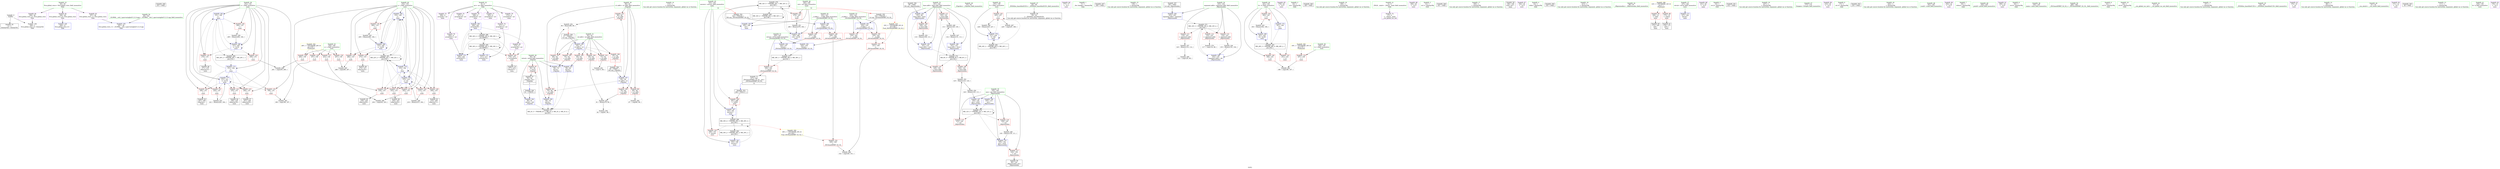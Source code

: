 digraph "SVFG" {
	label="SVFG";

	Node0x55e613c34450 [shape=record,color=grey,label="{NodeID: 0\nNullPtr}"];
	Node0x55e613c34450 -> Node0x55e613c57fe0[style=solid];
	Node0x55e613c34450 -> Node0x55e613c5e340[style=solid];
	Node0x55e613c8a5c0 [shape=record,color=black,label="{NodeID: 346\n253 = PHI()\n}"];
	Node0x55e613c65b20 [shape=record,color=grey,label="{NodeID: 263\n198 = cmp(196, 197, )\n}"];
	Node0x55e613c5f6f0 [shape=record,color=blue,label="{NodeID: 180\n248\<--242\narrayidx25\<--\nmain\n}"];
	Node0x55e613c5f6f0 -> Node0x55e613c5da20[style=dashed];
	Node0x55e613c5f6f0 -> Node0x55e613c5f620[style=dashed];
	Node0x55e613c5f6f0 -> Node0x55e613c74cf0[style=dashed];
	Node0x55e613c57230 [shape=record,color=red,label="{NodeID: 97\n94\<--58\n\<--retval\n_Z3gcdxx\n}"];
	Node0x55e613c57230 -> Node0x55e613c581e0[style=solid];
	Node0x55e613c54c20 [shape=record,color=green,label="{NodeID: 14\n114\<--1\n\<--dummyObj\nCan only get source location for instruction, argument, global var or function.}"];
	Node0x55e613c71bf0 [shape=record,color=black,label="{NodeID: 277\nMR_38V_3 = PHI(MR_38V_4, MR_38V_2, )\npts\{321 \}\n}"];
	Node0x55e613c71bf0 -> Node0x55e613c5dbc0[style=dashed];
	Node0x55e613c56d70 [shape=record,color=red,label="{NodeID: 111\n130\<--101\n\<--base.addr\n_Z6powmodxx\n}"];
	Node0x55e613c56d70 -> Node0x55e613c644a0[style=solid];
	Node0x55e613c55850 [shape=record,color=green,label="{NodeID: 28\n53\<--54\n_Z3gcdxx\<--_Z3gcdxx_field_insensitive\n}"];
	Node0x55e613c5c9e0 [shape=record,color=red,label="{NodeID: 125\n270\<--151\n\<--i\nmain\n}"];
	Node0x55e613c5c9e0 -> Node0x55e613c58ad0[style=solid];
	Node0x55e613c56440 [shape=record,color=green,label="{NodeID: 42\n157\<--158\nf\<--f_field_insensitive\nmain\n}"];
	Node0x55e613c56440 -> Node0x55e613c5d200[style=solid];
	Node0x55e613c56440 -> Node0x55e613c5f550[style=solid];
	Node0x55e613c5d540 [shape=record,color=red,label="{NodeID: 139\n267\<--159\n\<--s\nmain\n}"];
	Node0x55e613c5d540 -> Node0x55e613c5b3f0[style=solid];
	Node0x55e613c580e0 [shape=record,color=black,label="{NodeID: 56\n39\<--40\n\<--_ZNSt8ios_base4InitD1Ev\nCan only get source location for instruction, argument, global var or function.}"];
	Node0x55e613c5e0a0 [shape=record,color=red,label="{NodeID: 153\n331\<--330\n\<--\n_ZSt3maxIiERKT_S2_S2_\n}"];
	Node0x55e613c5e0a0 -> Node0x55e613c5b870[style=solid];
	Node0x55e613c58c70 [shape=record,color=black,label="{NodeID: 70\n277\<--276\ntobool37\<--\nmain\n}"];
	Node0x55e613c647a0 [shape=record,color=grey,label="{NodeID: 250\n126 = Binary(125, 111, )\n}"];
	Node0x55e613c647a0 -> Node0x55e613c5ec60[style=solid];
	Node0x55e613c5ec60 [shape=record,color=blue,label="{NodeID: 167\n105\<--126\nans\<--rem2\n_Z6powmodxx\n}"];
	Node0x55e613c5ec60 -> Node0x55e613c70cf0[style=dashed];
	Node0x55e613c597d0 [shape=record,color=purple,label="{NodeID: 84\n177\<--17\n\<--.str.3\nmain\n}"];
	Node0x55e613c49070 [shape=record,color=green,label="{NodeID: 1\n7\<--1\n__dso_handle\<--dummyObj\nGlob }"];
	Node0x55e613c8a690 [shape=record,color=black,label="{NodeID: 347\n300 = PHI()\n}"];
	Node0x55e613c5b270 [shape=record,color=grey,label="{NodeID: 264\n261 = cmp(259, 260, )\n}"];
	Node0x55e613c5f7c0 [shape=record,color=blue,label="{NodeID: 181\n163\<--168\nanswer\<--\nmain\n}"];
	Node0x55e613c5f7c0 -> Node0x55e613c75bf0[style=dashed];
	Node0x55e613c57300 [shape=record,color=red,label="{NodeID: 98\n66\<--60\n\<--n1.addr\n_Z3gcdxx\n}"];
	Node0x55e613c57300 -> Node0x55e613c656a0[style=solid];
	Node0x55e613c54cb0 [shape=record,color=green,label="{NodeID: 15\n136\<--1\n\<--dummyObj\nCan only get source location for instruction, argument, global var or function.}"];
	Node0x55e613c56e40 [shape=record,color=red,label="{NodeID: 112\n116\<--103\n\<--exponent.addr\n_Z6powmodxx\n}"];
	Node0x55e613c56e40 -> Node0x55e613c5bb70[style=solid];
	Node0x55e613c55950 [shape=record,color=green,label="{NodeID: 29\n58\<--59\nretval\<--retval_field_insensitive\n_Z3gcdxx\n}"];
	Node0x55e613c55950 -> Node0x55e613c57230[style=solid];
	Node0x55e613c55950 -> Node0x55e613c5e5e0[style=solid];
	Node0x55e613c55950 -> Node0x55e613c5e6b0[style=solid];
	Node0x55e613c55950 -> Node0x55e613c5e780[style=solid];
	Node0x55e613c55950 -> Node0x55e613c5e850[style=solid];
	Node0x55e613c5cab0 [shape=record,color=red,label="{NodeID: 126\n294\<--151\n\<--i\nmain\n}"];
	Node0x55e613c5cab0 -> Node0x55e613c653a0[style=solid];
	Node0x55e613c56510 [shape=record,color=green,label="{NodeID: 43\n159\<--160\ns\<--s_field_insensitive\nmain\n}"];
	Node0x55e613c56510 -> Node0x55e613c5d2d0[style=solid];
	Node0x55e613c56510 -> Node0x55e613c5d3a0[style=solid];
	Node0x55e613c56510 -> Node0x55e613c5d470[style=solid];
	Node0x55e613c56510 -> Node0x55e613c5d540[style=solid];
	Node0x55e613c5d610 [shape=record,color=red,label="{NodeID: 140\n186\<--161\n\<--tt\nmain\n}"];
	Node0x55e613c5d610 -> Node0x55e613c659a0[style=solid];
	Node0x55e613c581e0 [shape=record,color=black,label="{NodeID: 57\n55\<--94\n_Z3gcdxx_ret\<--\n_Z3gcdxx\n|{<s0>3}}"];
	Node0x55e613c581e0:s0 -> Node0x55e613975f70[style=solid,color=blue];
	Node0x55e613c5e170 [shape=record,color=blue,label="{NodeID: 154\n346\<--27\nllvm.global_ctors_0\<--\nGlob }"];
	Node0x55e613c58d40 [shape=record,color=black,label="{NodeID: 71\n317\<--340\n_ZSt3maxIiERKT_S2_S2__ret\<--\n_ZSt3maxIiERKT_S2_S2_\n|{<s0>12}}"];
	Node0x55e613c58d40:s0 -> Node0x55e613c8ac00[style=solid,color=blue];
	Node0x55e613c64920 [shape=record,color=grey,label="{NodeID: 251\n280 = Binary(279, 184, )\n}"];
	Node0x55e613c64920 -> Node0x55e613c5fb00[style=solid];
	Node0x55e613c5ed30 [shape=record,color=blue,label="{NodeID: 168\n101\<--132\nbase.addr\<--rem4\n_Z6powmodxx\n}"];
	Node0x55e613c5ed30 -> Node0x55e613c702f0[style=dashed];
	Node0x55e613c598a0 [shape=record,color=purple,label="{NodeID: 85\n179\<--20\n\<--.str.4\nmain\n}"];
	Node0x55e613c4a510 [shape=record,color=green,label="{NodeID: 2\n10\<--1\n.str\<--dummyObj\nGlob }"];
	Node0x55e613c8a760 [shape=record,color=black,label="{NodeID: 348\n180 = PHI()\n}"];
	Node0x55e613c5b3f0 [shape=record,color=grey,label="{NodeID: 265\n268 = cmp(266, 267, )\n}"];
	Node0x55e613c5f890 [shape=record,color=blue,label="{NodeID: 182\n151\<--184\ni\<--\nmain\n}"];
	Node0x55e613c5f890 -> Node0x55e613c5c910[style=dashed];
	Node0x55e613c5f890 -> Node0x55e613c5c9e0[style=dashed];
	Node0x55e613c5f890 -> Node0x55e613c5cab0[style=dashed];
	Node0x55e613c5f890 -> Node0x55e613c5fd70[style=dashed];
	Node0x55e613c5f890 -> Node0x55e613c72af0[style=dashed];
	Node0x55e613c573d0 [shape=record,color=red,label="{NodeID: 99\n76\<--60\n\<--n1.addr\n_Z3gcdxx\n}"];
	Node0x55e613c573d0 -> Node0x55e613c5e6b0[style=solid];
	Node0x55e613c54d40 [shape=record,color=green,label="{NodeID: 16\n168\<--1\n\<--dummyObj\nCan only get source location for instruction, argument, global var or function.}"];
	Node0x55e613c725f0 [shape=record,color=black,label="{NodeID: 279\nMR_32V_5 = PHI(MR_32V_7, MR_32V_4, )\npts\{166 \}\n|{|<s6>12}}"];
	Node0x55e613c725f0 -> Node0x55e613c5d950[style=dashed];
	Node0x55e613c725f0 -> Node0x55e613c5daf0[style=dashed];
	Node0x55e613c725f0 -> Node0x55e613c5f960[style=dashed];
	Node0x55e613c725f0 -> Node0x55e613c5fb00[style=dashed];
	Node0x55e613c725f0 -> Node0x55e613c725f0[style=dashed];
	Node0x55e613c725f0 -> Node0x55e613c747f0[style=dashed];
	Node0x55e613c725f0:s6 -> Node0x55e613c79de0[style=dashed,color=red];
	Node0x55e613c56f10 [shape=record,color=red,label="{NodeID: 113\n119\<--103\n\<--exponent.addr\n_Z6powmodxx\n}"];
	Node0x55e613c56f10 -> Node0x55e613c65220[style=solid];
	Node0x55e613c55a20 [shape=record,color=green,label="{NodeID: 30\n60\<--61\nn1.addr\<--n1.addr_field_insensitive\n_Z3gcdxx\n}"];
	Node0x55e613c55a20 -> Node0x55e613c57300[style=solid];
	Node0x55e613c55a20 -> Node0x55e613c573d0[style=solid];
	Node0x55e613c55a20 -> Node0x55e613c574a0[style=solid];
	Node0x55e613c55a20 -> Node0x55e613c57570[style=solid];
	Node0x55e613c55a20 -> Node0x55e613c5e440[style=solid];
	Node0x55e613c5cb80 [shape=record,color=red,label="{NodeID: 127\n202\<--153\n\<--j\nmain\n}"];
	Node0x55e613c5cb80 -> Node0x55e613c5b570[style=solid];
	Node0x55e613c565e0 [shape=record,color=green,label="{NodeID: 44\n161\<--162\ntt\<--tt_field_insensitive\nmain\n}"];
	Node0x55e613c565e0 -> Node0x55e613c5d610[style=solid];
	Node0x55e613c565e0 -> Node0x55e613c5d6e0[style=solid];
	Node0x55e613c565e0 -> Node0x55e613c5d7b0[style=solid];
	Node0x55e613c565e0 -> Node0x55e613c5f070[style=solid];
	Node0x55e613c565e0 -> Node0x55e613c5fe40[style=solid];
	Node0x55e613c5d6e0 [shape=record,color=red,label="{NodeID: 141\n251\<--161\n\<--tt\nmain\n}"];
	Node0x55e613c582b0 [shape=record,color=black,label="{NodeID: 58\n98\<--142\n_Z6powmodxx_ret\<--\n_Z6powmodxx\n}"];
	Node0x55e613c5e240 [shape=record,color=blue,label="{NodeID: 155\n347\<--28\nllvm.global_ctors_1\<--_GLOBAL__sub_I_apurvasinghal13_0_0.cpp\nGlob }"];
	Node0x55e613c58e10 [shape=record,color=purple,label="{NodeID: 72\n37\<--4\n\<--_ZStL8__ioinit\n__cxx_global_var_init\n}"];
	Node0x55e613c64aa0 [shape=record,color=grey,label="{NodeID: 252\n125 = Binary(123, 124, )\n}"];
	Node0x55e613c64aa0 -> Node0x55e613c647a0[style=solid];
	Node0x55e613c5ee00 [shape=record,color=blue,label="{NodeID: 169\n103\<--135\nexponent.addr\<--div\n_Z6powmodxx\n}"];
	Node0x55e613c5ee00 -> Node0x55e613c707f0[style=dashed];
	Node0x55e613c59970 [shape=record,color=purple,label="{NodeID: 86\n190\<--20\n\<--.str.4\nmain\n}"];
	Node0x55e613c4a5a0 [shape=record,color=green,label="{NodeID: 3\n12\<--1\n.str.1\<--dummyObj\nGlob }"];
	Node0x55e613c8a830 [shape=record,color=black,label="{NodeID: 349\n191 = PHI()\n}"];
	Node0x55e613c5b570 [shape=record,color=grey,label="{NodeID: 266\n204 = cmp(202, 203, )\n}"];
	Node0x55e613c5f960 [shape=record,color=blue,label="{NodeID: 183\n165\<--168\ncnt\<--\nmain\n}"];
	Node0x55e613c5f960 -> Node0x55e613c725f0[style=dashed];
	Node0x55e613c574a0 [shape=record,color=red,label="{NodeID: 100\n79\<--60\n\<--n1.addr\n_Z3gcdxx\n}"];
	Node0x55e613c574a0 -> Node0x55e613c63ba0[style=solid];
	Node0x55e613c54e10 [shape=record,color=green,label="{NodeID: 17\n184\<--1\n\<--dummyObj\nCan only get source location for instruction, argument, global var or function.}"];
	Node0x55e613c72af0 [shape=record,color=black,label="{NodeID: 280\nMR_20V_2 = PHI(MR_20V_7, MR_20V_1, )\npts\{152 \}\n}"];
	Node0x55e613c72af0 -> Node0x55e613c5f140[style=dashed];
	Node0x55e613c56fe0 [shape=record,color=red,label="{NodeID: 114\n134\<--103\n\<--exponent.addr\n_Z6powmodxx\n}"];
	Node0x55e613c56fe0 -> Node0x55e613c63ea0[style=solid];
	Node0x55e613c55af0 [shape=record,color=green,label="{NodeID: 31\n62\<--63\nn2.addr\<--n2.addr_field_insensitive\n_Z3gcdxx\n}"];
	Node0x55e613c55af0 -> Node0x55e613c57640[style=solid];
	Node0x55e613c55af0 -> Node0x55e613c57710[style=solid];
	Node0x55e613c55af0 -> Node0x55e613c577e0[style=solid];
	Node0x55e613c55af0 -> Node0x55e613c578b0[style=solid];
	Node0x55e613c55af0 -> Node0x55e613c56960[style=solid];
	Node0x55e613c55af0 -> Node0x55e613c56a30[style=solid];
	Node0x55e613c55af0 -> Node0x55e613c5e510[style=solid];
	Node0x55e613c5cc50 [shape=record,color=red,label="{NodeID: 128\n209\<--153\n\<--j\nmain\n}"];
	Node0x55e613c5cc50 -> Node0x55e613c586c0[style=solid];
	Node0x55e613c566b0 [shape=record,color=green,label="{NodeID: 45\n163\<--164\nanswer\<--answer_field_insensitive\nmain\n|{|<s3>12}}"];
	Node0x55e613c566b0 -> Node0x55e613c5d880[style=solid];
	Node0x55e613c566b0 -> Node0x55e613c5f7c0[style=solid];
	Node0x55e613c566b0 -> Node0x55e613c5fca0[style=solid];
	Node0x55e613c566b0:s3 -> Node0x55e613c8adf0[style=solid,color=red];
	Node0x55e613c5d7b0 [shape=record,color=red,label="{NodeID: 142\n302\<--161\n\<--tt\nmain\n}"];
	Node0x55e613c5d7b0 -> Node0x55e613c63d20[style=solid];
	Node0x55e613c58380 [shape=record,color=black,label="{NodeID: 59\n146\<--168\nmain_ret\<--\nmain\n}"];
	Node0x55e613c5e340 [shape=record,color=blue, style = dotted,label="{NodeID: 156\n348\<--3\nllvm.global_ctors_2\<--dummyVal\nGlob }"];
	Node0x55e613c58ee0 [shape=record,color=purple,label="{NodeID: 73\n208\<--8\narrayidx\<--arr\nmain\n}"];
	Node0x55e613c64c20 [shape=record,color=grey,label="{NodeID: 253\n221 = Binary(220, 184, )\n}"];
	Node0x55e613c64c20 -> Node0x55e613c5f480[style=solid];
	Node0x55e613c5eed0 [shape=record,color=blue,label="{NodeID: 170\n105\<--140\nans\<--rem5\n_Z6powmodxx\n}"];
	Node0x55e613c5eed0 -> Node0x55e613c5c360[style=dashed];
	Node0x55e613c59a40 [shape=record,color=purple,label="{NodeID: 87\n192\<--20\n\<--.str.4\nmain\n}"];
	Node0x55e613c49460 [shape=record,color=green,label="{NodeID: 4\n14\<--1\nstdin\<--dummyObj\nGlob }"];
	Node0x55e613c8a900 [shape=record,color=black,label="{NodeID: 350\n193 = PHI()\n}"];
	Node0x55e613c5b6f0 [shape=record,color=grey,label="{NodeID: 267\n229 = cmp(225, 168, )\n}"];
	Node0x55e613c5fa30 [shape=record,color=blue,label="{NodeID: 184\n153\<--184\nj\<--\nmain\n}"];
	Node0x55e613c5fa30 -> Node0x55e613c5cf90[style=dashed];
	Node0x55e613c5fa30 -> Node0x55e613c5d060[style=dashed];
	Node0x55e613c5fa30 -> Node0x55e613c5d130[style=dashed];
	Node0x55e613c5fa30 -> Node0x55e613c5fa30[style=dashed];
	Node0x55e613c5fa30 -> Node0x55e613c5fbd0[style=dashed];
	Node0x55e613c5fa30 -> Node0x55e613c72ff0[style=dashed];
	Node0x55e613c57570 [shape=record,color=red,label="{NodeID: 101\n88\<--60\n\<--n1.addr\n_Z3gcdxx\n}"];
	Node0x55e613c57570 -> Node0x55e613c64da0[style=solid];
	Node0x55e613c54ee0 [shape=record,color=green,label="{NodeID: 18\n213\<--1\n\<--dummyObj\nCan only get source location for instruction, argument, global var or function.}"];
	Node0x55e613c72ff0 [shape=record,color=black,label="{NodeID: 281\nMR_22V_2 = PHI(MR_22V_7, MR_22V_1, )\npts\{154 \}\n}"];
	Node0x55e613c72ff0 -> Node0x55e613c5cdf0[style=dashed];
	Node0x55e613c72ff0 -> Node0x55e613c5cec0[style=dashed];
	Node0x55e613c72ff0 -> Node0x55e613c5f210[style=dashed];
	Node0x55e613c72ff0 -> Node0x55e613c5fa30[style=dashed];
	Node0x55e613c72ff0 -> Node0x55e613c72ff0[style=dashed];
	Node0x55e613c5c240 [shape=record,color=red,label="{NodeID: 115\n123\<--105\n\<--ans\n_Z6powmodxx\n}"];
	Node0x55e613c5c240 -> Node0x55e613c64aa0[style=solid];
	Node0x55e613c55bc0 [shape=record,color=green,label="{NodeID: 32\n96\<--97\n_Z6powmodxx\<--_Z6powmodxx_field_insensitive\n}"];
	Node0x55e613c779f0 [shape=record,color=black,label="{NodeID: 295\nMR_34V_4 = PHI(MR_34V_5, MR_34V_3, )\npts\{90000 \}\n}"];
	Node0x55e613c779f0 -> Node0x55e613c5da20[style=dashed];
	Node0x55e613c779f0 -> Node0x55e613c5f2e0[style=dashed];
	Node0x55e613c779f0 -> Node0x55e613c5f620[style=dashed];
	Node0x55e613c779f0 -> Node0x55e613c74cf0[style=dashed];
	Node0x55e613c779f0 -> Node0x55e613c779f0[style=dashed];
	Node0x55e613c5cd20 [shape=record,color=red,label="{NodeID: 129\n215\<--153\n\<--j\nmain\n}"];
	Node0x55e613c5cd20 -> Node0x55e613c64620[style=solid];
	Node0x55e613c56780 [shape=record,color=green,label="{NodeID: 46\n165\<--166\ncnt\<--cnt_field_insensitive\nmain\n|{|<s3>12}}"];
	Node0x55e613c56780 -> Node0x55e613c5d950[style=solid];
	Node0x55e613c56780 -> Node0x55e613c5f960[style=solid];
	Node0x55e613c56780 -> Node0x55e613c5fb00[style=solid];
	Node0x55e613c56780:s3 -> Node0x55e613c8af30[style=solid,color=red];
	Node0x55e613c79cd0 [shape=record,color=yellow,style=double,label="{NodeID: 309\n30V_1 = ENCHI(MR_30V_0)\npts\{164 \}\nFun[_ZSt3maxIiERKT_S2_S2_]}"];
	Node0x55e613c79cd0 -> Node0x55e613c5dfd0[style=dashed];
	Node0x55e613c5d880 [shape=record,color=red,label="{NodeID: 143\n298\<--163\n\<--answer\nmain\n}"];
	Node0x55e613c58450 [shape=record,color=black,label="{NodeID: 60\n172\<--169\ncall\<--\nmain\n}"];
	Node0x55e613c5e440 [shape=record,color=blue,label="{NodeID: 157\n60\<--56\nn1.addr\<--n1\n_Z3gcdxx\n}"];
	Node0x55e613c5e440 -> Node0x55e613c57300[style=dashed];
	Node0x55e613c5e440 -> Node0x55e613c573d0[style=dashed];
	Node0x55e613c5e440 -> Node0x55e613c574a0[style=dashed];
	Node0x55e613c5e440 -> Node0x55e613c57570[style=dashed];
	Node0x55e613c58fb0 [shape=record,color=purple,label="{NodeID: 74\n211\<--8\narrayidx12\<--arr\nmain\n}"];
	Node0x55e613c58fb0 -> Node0x55e613c5f2e0[style=solid];
	Node0x55e613c64da0 [shape=record,color=grey,label="{NodeID: 254\n90 = Binary(88, 89, )\n|{<s0>3}}"];
	Node0x55e613c64da0:s0 -> Node0x55e613c8b3b0[style=solid,color=red];
	Node0x55e613c5efa0 [shape=record,color=blue,label="{NodeID: 171\n147\<--168\nretval\<--\nmain\n}"];
	Node0x55e613c59b10 [shape=record,color=purple,label="{NodeID: 88\n231\<--20\n\<--.str.4\nmain\n}"];
	Node0x55e613c494f0 [shape=record,color=green,label="{NodeID: 5\n15\<--1\n.str.2\<--dummyObj\nGlob }"];
	Node0x55e613c8aa00 [shape=record,color=black,label="{NodeID: 351\n232 = PHI()\n}"];
	Node0x55e613c5b870 [shape=record,color=grey,label="{NodeID: 268\n332 = cmp(329, 331, )\n}"];
	Node0x55e613c5fb00 [shape=record,color=blue,label="{NodeID: 185\n165\<--280\ncnt\<--inc38\nmain\n}"];
	Node0x55e613c5fb00 -> Node0x55e613c725f0[style=dashed];
	Node0x55e613c57640 [shape=record,color=red,label="{NodeID: 102\n70\<--62\n\<--n2.addr\n_Z3gcdxx\n}"];
	Node0x55e613c57640 -> Node0x55e613c5e5e0[style=solid];
	Node0x55e613c54fb0 [shape=record,color=green,label="{NodeID: 19\n227\<--1\n\<--dummyObj\nCan only get source location for instruction, argument, global var or function.}"];
	Node0x55e613c73d00 [shape=record,color=black,label="{NodeID: 282\nMR_24V_2 = PHI(MR_24V_4, MR_24V_1, )\npts\{158 \}\n}"];
	Node0x55e613c73d00 -> Node0x55e613c5d200[style=dashed];
	Node0x55e613c73d00 -> Node0x55e613c5f550[style=dashed];
	Node0x55e613c5c2d0 [shape=record,color=red,label="{NodeID: 116\n139\<--105\n\<--ans\n_Z6powmodxx\n}"];
	Node0x55e613c5c2d0 -> Node0x55e613c641a0[style=solid];
	Node0x55e613c55cc0 [shape=record,color=green,label="{NodeID: 33\n101\<--102\nbase.addr\<--base.addr_field_insensitive\n_Z6powmodxx\n}"];
	Node0x55e613c55cc0 -> Node0x55e613c56b00[style=solid];
	Node0x55e613c55cc0 -> Node0x55e613c56bd0[style=solid];
	Node0x55e613c55cc0 -> Node0x55e613c56ca0[style=solid];
	Node0x55e613c55cc0 -> Node0x55e613c56d70[style=solid];
	Node0x55e613c55cc0 -> Node0x55e613c5e920[style=solid];
	Node0x55e613c55cc0 -> Node0x55e613c5eac0[style=solid];
	Node0x55e613c55cc0 -> Node0x55e613c5ed30[style=solid];
	Node0x55e613c5cdf0 [shape=record,color=red,label="{NodeID: 130\n238\<--153\n\<--j\nmain\n}"];
	Node0x55e613c5cdf0 -> Node0x55e613c58860[style=solid];
	Node0x55e613c56850 [shape=record,color=green,label="{NodeID: 47\n173\<--174\nfreopen\<--freopen_field_insensitive\n}"];
	Node0x55e613c79de0 [shape=record,color=yellow,style=double,label="{NodeID: 310\n32V_1 = ENCHI(MR_32V_0)\npts\{166 \}\nFun[_ZSt3maxIiERKT_S2_S2_]}"];
	Node0x55e613c79de0 -> Node0x55e613c5e0a0[style=dashed];
	Node0x55e613c5d950 [shape=record,color=red,label="{NodeID: 144\n279\<--165\n\<--cnt\nmain\n}"];
	Node0x55e613c5d950 -> Node0x55e613c64920[style=solid];
	Node0x55e613c58520 [shape=record,color=black,label="{NodeID: 61\n178\<--175\ncall1\<--\nmain\n}"];
	Node0x55e613c5e510 [shape=record,color=blue,label="{NodeID: 158\n62\<--57\nn2.addr\<--n2\n_Z3gcdxx\n}"];
	Node0x55e613c5e510 -> Node0x55e613c57640[style=dashed];
	Node0x55e613c5e510 -> Node0x55e613c57710[style=dashed];
	Node0x55e613c5e510 -> Node0x55e613c577e0[style=dashed];
	Node0x55e613c5e510 -> Node0x55e613c578b0[style=dashed];
	Node0x55e613c5e510 -> Node0x55e613c56960[style=dashed];
	Node0x55e613c5e510 -> Node0x55e613c56a30[style=dashed];
	Node0x55e613c59080 [shape=record,color=purple,label="{NodeID: 75\n237\<--8\narrayidx19\<--arr\nmain\n}"];
	Node0x55e613c64f20 [shape=record,color=grey,label="{NodeID: 255\n110 = Binary(109, 111, )\n}"];
	Node0x55e613c64f20 -> Node0x55e613c5eac0[style=solid];
	Node0x55e613c5f070 [shape=record,color=blue,label="{NodeID: 172\n161\<--184\ntt\<--\nmain\n}"];
	Node0x55e613c5f070 -> Node0x55e613c73df0[style=dashed];
	Node0x55e613c59be0 [shape=record,color=purple,label="{NodeID: 89\n233\<--20\n\<--.str.4\nmain\n}"];
	Node0x55e613c34670 [shape=record,color=green,label="{NodeID: 6\n17\<--1\n.str.3\<--dummyObj\nGlob }"];
	Node0x55e613c8ab00 [shape=record,color=black,label="{NodeID: 352\n234 = PHI()\n}"];
	Node0x55e613c5b9f0 [shape=record,color=grey,label="{NodeID: 269\n121 = cmp(120, 68, )\n}"];
	Node0x55e613c5fbd0 [shape=record,color=blue,label="{NodeID: 186\n153\<--285\nj\<--inc40\nmain\n}"];
	Node0x55e613c5fbd0 -> Node0x55e613c5cf90[style=dashed];
	Node0x55e613c5fbd0 -> Node0x55e613c5d060[style=dashed];
	Node0x55e613c5fbd0 -> Node0x55e613c5d130[style=dashed];
	Node0x55e613c5fbd0 -> Node0x55e613c5fa30[style=dashed];
	Node0x55e613c5fbd0 -> Node0x55e613c5fbd0[style=dashed];
	Node0x55e613c5fbd0 -> Node0x55e613c72ff0[style=dashed];
	Node0x55e613c57710 [shape=record,color=red,label="{NodeID: 103\n73\<--62\n\<--n2.addr\n_Z3gcdxx\n}"];
	Node0x55e613c57710 -> Node0x55e613c65820[style=solid];
	Node0x55e613c55080 [shape=record,color=green,label="{NodeID: 20\n242\<--1\n\<--dummyObj\nCan only get source location for instruction, argument, global var or function.}"];
	Node0x55e613c73df0 [shape=record,color=black,label="{NodeID: 283\nMR_28V_3 = PHI(MR_28V_4, MR_28V_2, )\npts\{162 \}\n}"];
	Node0x55e613c73df0 -> Node0x55e613c5d610[style=dashed];
	Node0x55e613c73df0 -> Node0x55e613c5d6e0[style=dashed];
	Node0x55e613c73df0 -> Node0x55e613c5d7b0[style=dashed];
	Node0x55e613c73df0 -> Node0x55e613c5fe40[style=dashed];
	Node0x55e613c5c360 [shape=record,color=red,label="{NodeID: 117\n142\<--105\n\<--ans\n_Z6powmodxx\n}"];
	Node0x55e613c5c360 -> Node0x55e613c582b0[style=solid];
	Node0x55e613c55d90 [shape=record,color=green,label="{NodeID: 34\n103\<--104\nexponent.addr\<--exponent.addr_field_insensitive\n_Z6powmodxx\n}"];
	Node0x55e613c55d90 -> Node0x55e613c56e40[style=solid];
	Node0x55e613c55d90 -> Node0x55e613c56f10[style=solid];
	Node0x55e613c55d90 -> Node0x55e613c56fe0[style=solid];
	Node0x55e613c55d90 -> Node0x55e613c5e9f0[style=solid];
	Node0x55e613c55d90 -> Node0x55e613c5ee00[style=solid];
	Node0x55e613c5cec0 [shape=record,color=red,label="{NodeID: 131\n243\<--153\n\<--j\nmain\n}"];
	Node0x55e613c5cec0 -> Node0x55e613c58930[style=solid];
	Node0x55e613c57970 [shape=record,color=green,label="{NodeID: 48\n181\<--182\nscanf\<--scanf_field_insensitive\n}"];
	Node0x55e613c5da20 [shape=record,color=red,label="{NodeID: 145\n276\<--275\n\<--arrayidx36\nmain\n}"];
	Node0x55e613c5da20 -> Node0x55e613c58c70[style=solid];
	Node0x55e613c585f0 [shape=record,color=black,label="{NodeID: 62\n207\<--206\nidxprom\<--\nmain\n}"];
	Node0x55e613c63ba0 [shape=record,color=grey,label="{NodeID: 242\n81 = Binary(79, 80, )\n}"];
	Node0x55e613c63ba0 -> Node0x55e613c65520[style=solid];
	Node0x55e613c5e5e0 [shape=record,color=blue,label="{NodeID: 159\n58\<--70\nretval\<--\n_Z3gcdxx\n}"];
	Node0x55e613c5e5e0 -> Node0x55e613c6fdf0[style=dashed];
	Node0x55e613c59150 [shape=record,color=purple,label="{NodeID: 76\n240\<--8\narrayidx21\<--arr\nmain\n}"];
	Node0x55e613c59150 -> Node0x55e613c5f620[style=solid];
	Node0x55e613c650a0 [shape=record,color=grey,label="{NodeID: 256\n226 = Binary(225, 227, )\n}"];
	Node0x55e613c650a0 -> Node0x55e613c5f550[style=solid];
	Node0x55e613c5f140 [shape=record,color=blue,label="{NodeID: 173\n151\<--184\ni\<--\nmain\n}"];
	Node0x55e613c5f140 -> Node0x55e613c5c500[style=dashed];
	Node0x55e613c5f140 -> Node0x55e613c5c5d0[style=dashed];
	Node0x55e613c5f140 -> Node0x55e613c5c6a0[style=dashed];
	Node0x55e613c5f140 -> Node0x55e613c5c770[style=dashed];
	Node0x55e613c5f140 -> Node0x55e613c5c840[style=dashed];
	Node0x55e613c5f140 -> Node0x55e613c5f480[style=dashed];
	Node0x55e613c5f140 -> Node0x55e613c5f890[style=dashed];
	Node0x55e613c59cb0 [shape=record,color=purple,label="{NodeID: 90\n252\<--22\n\<--.str.5\nmain\n}"];
	Node0x55e613c34700 [shape=record,color=green,label="{NodeID: 7\n19\<--1\nstdout\<--dummyObj\nGlob }"];
	Node0x55e613c8ac00 [shape=record,color=black,label="{NodeID: 353\n288 = PHI(317, )\n}"];
	Node0x55e613c8ac00 -> Node0x55e613c5daf0[style=solid];
	Node0x55e613c5bb70 [shape=record,color=grey,label="{NodeID: 270\n117 = cmp(116, 68, )\n}"];
	Node0x55e613c5fca0 [shape=record,color=blue,label="{NodeID: 187\n163\<--291\nanswer\<--\nmain\n}"];
	Node0x55e613c5fca0 -> Node0x55e613c75bf0[style=dashed];
	Node0x55e613c577e0 [shape=record,color=red,label="{NodeID: 104\n80\<--62\n\<--n2.addr\n_Z3gcdxx\n}"];
	Node0x55e613c577e0 -> Node0x55e613c63ba0[style=solid];
	Node0x55e613c55150 [shape=record,color=green,label="{NodeID: 21\n4\<--6\n_ZStL8__ioinit\<--_ZStL8__ioinit_field_insensitive\nGlob }"];
	Node0x55e613c55150 -> Node0x55e613c58e10[style=solid];
	Node0x55e613c742f0 [shape=record,color=black,label="{NodeID: 284\nMR_30V_2 = PHI(MR_30V_4, MR_30V_1, )\npts\{164 \}\n}"];
	Node0x55e613c742f0 -> Node0x55e613c5f7c0[style=dashed];
	Node0x55e613c5c430 [shape=record,color=red,label="{NodeID: 118\n187\<--149\n\<--t\nmain\n}"];
	Node0x55e613c5c430 -> Node0x55e613c659a0[style=solid];
	Node0x55e613c55e60 [shape=record,color=green,label="{NodeID: 35\n105\<--106\nans\<--ans_field_insensitive\n_Z6powmodxx\n}"];
	Node0x55e613c55e60 -> Node0x55e613c5c240[style=solid];
	Node0x55e613c55e60 -> Node0x55e613c5c2d0[style=solid];
	Node0x55e613c55e60 -> Node0x55e613c5c360[style=solid];
	Node0x55e613c55e60 -> Node0x55e613c5eb90[style=solid];
	Node0x55e613c55e60 -> Node0x55e613c5ec60[style=solid];
	Node0x55e613c55e60 -> Node0x55e613c5eed0[style=solid];
	Node0x55e613c788f0 [shape=record,color=yellow,style=double,label="{NodeID: 298\n14V_1 = ENCHI(MR_14V_0)\npts\{1 \}\nFun[main]}"];
	Node0x55e613c788f0 -> Node0x55e613c5a150[style=dashed];
	Node0x55e613c788f0 -> Node0x55e613c57160[style=dashed];
	Node0x55e613c5cf90 [shape=record,color=red,label="{NodeID: 132\n266\<--153\n\<--j\nmain\n}"];
	Node0x55e613c5cf90 -> Node0x55e613c5b3f0[style=solid];
	Node0x55e613c57a70 [shape=record,color=green,label="{NodeID: 49\n254\<--255\nprintf\<--printf_field_insensitive\n}"];
	Node0x55e613c5daf0 [shape=record,color=red,label="{NodeID: 146\n291\<--288\n\<--call42\nmain\n}"];
	Node0x55e613c5daf0 -> Node0x55e613c5fca0[style=solid];
	Node0x55e613c586c0 [shape=record,color=black,label="{NodeID: 63\n210\<--209\nidxprom11\<--\nmain\n}"];
	Node0x55e613c63d20 [shape=record,color=grey,label="{NodeID: 243\n303 = Binary(302, 184, )\n}"];
	Node0x55e613c63d20 -> Node0x55e613c5fe40[style=solid];
	Node0x55e613c5e6b0 [shape=record,color=blue,label="{NodeID: 160\n58\<--76\nretval\<--\n_Z3gcdxx\n}"];
	Node0x55e613c5e6b0 -> Node0x55e613c6fdf0[style=dashed];
	Node0x55e613c59220 [shape=record,color=purple,label="{NodeID: 77\n245\<--8\narrayidx23\<--arr\nmain\n}"];
	Node0x55e613c65220 [shape=record,color=grey,label="{NodeID: 257\n120 = Binary(119, 114, )\n}"];
	Node0x55e613c65220 -> Node0x55e613c5b9f0[style=solid];
	Node0x55e613c5f210 [shape=record,color=blue,label="{NodeID: 174\n153\<--184\nj\<--\nmain\n}"];
	Node0x55e613c5f210 -> Node0x55e613c5cb80[style=dashed];
	Node0x55e613c5f210 -> Node0x55e613c5cc50[style=dashed];
	Node0x55e613c5f210 -> Node0x55e613c5cd20[style=dashed];
	Node0x55e613c5f210 -> Node0x55e613c5cdf0[style=dashed];
	Node0x55e613c5f210 -> Node0x55e613c5cec0[style=dashed];
	Node0x55e613c5f210 -> Node0x55e613c5f210[style=dashed];
	Node0x55e613c5f210 -> Node0x55e613c5f3b0[style=dashed];
	Node0x55e613c5f210 -> Node0x55e613c5fa30[style=dashed];
	Node0x55e613c5f210 -> Node0x55e613c72ff0[style=dashed];
	Node0x55e613c59d80 [shape=record,color=purple,label="{NodeID: 91\n299\<--24\n\<--.str.6\nmain\n}"];
	Node0x55e613c34790 [shape=record,color=green,label="{NodeID: 8\n20\<--1\n.str.4\<--dummyObj\nGlob }"];
	Node0x55e613c8adf0 [shape=record,color=black,label="{NodeID: 354\n318 = PHI(163, )\n0th arg _ZSt3maxIiERKT_S2_S2_ }"];
	Node0x55e613c8adf0 -> Node0x55e613c5ff10[style=solid];
	Node0x55e613c6fdf0 [shape=record,color=black,label="{NodeID: 271\nMR_2V_5 = PHI(MR_2V_3, MR_2V_4, MR_2V_2, MR_2V_6, )\npts\{59 \}\n}"];
	Node0x55e613c6fdf0 -> Node0x55e613c57230[style=dashed];
	Node0x55e613c5fd70 [shape=record,color=blue,label="{NodeID: 188\n151\<--295\ni\<--inc44\nmain\n}"];
	Node0x55e613c5fd70 -> Node0x55e613c5c910[style=dashed];
	Node0x55e613c5fd70 -> Node0x55e613c5c9e0[style=dashed];
	Node0x55e613c5fd70 -> Node0x55e613c5cab0[style=dashed];
	Node0x55e613c5fd70 -> Node0x55e613c5fd70[style=dashed];
	Node0x55e613c5fd70 -> Node0x55e613c72af0[style=dashed];
	Node0x55e613c578b0 [shape=record,color=red,label="{NodeID: 105\n84\<--62\n\<--n2.addr\n_Z3gcdxx\n}"];
	Node0x55e613c578b0 -> Node0x55e613c5e780[style=solid];
	Node0x55e613c55250 [shape=record,color=green,label="{NodeID: 22\n8\<--9\narr\<--arr_field_insensitive\nGlob }"];
	Node0x55e613c55250 -> Node0x55e613c58ee0[style=solid];
	Node0x55e613c55250 -> Node0x55e613c58fb0[style=solid];
	Node0x55e613c55250 -> Node0x55e613c59080[style=solid];
	Node0x55e613c55250 -> Node0x55e613c59150[style=solid];
	Node0x55e613c55250 -> Node0x55e613c59220[style=solid];
	Node0x55e613c55250 -> Node0x55e613c592f0[style=solid];
	Node0x55e613c55250 -> Node0x55e613c593c0[style=solid];
	Node0x55e613c55250 -> Node0x55e613c59490[style=solid];
	Node0x55e613c747f0 [shape=record,color=black,label="{NodeID: 285\nMR_32V_2 = PHI(MR_32V_3, MR_32V_1, )\npts\{166 \}\n}"];
	Node0x55e613c747f0 -> Node0x55e613c5f960[style=dashed];
	Node0x55e613c747f0 -> Node0x55e613c747f0[style=dashed];
	Node0x55e613c5c500 [shape=record,color=red,label="{NodeID: 119\n196\<--151\n\<--i\nmain\n}"];
	Node0x55e613c5c500 -> Node0x55e613c65b20[style=solid];
	Node0x55e613c55f30 [shape=record,color=green,label="{NodeID: 36\n144\<--145\nmain\<--main_field_insensitive\n}"];
	Node0x55e613c5d060 [shape=record,color=red,label="{NodeID: 133\n273\<--153\n\<--j\nmain\n}"];
	Node0x55e613c5d060 -> Node0x55e613c58ba0[style=solid];
	Node0x55e613c57b70 [shape=record,color=green,label="{NodeID: 50\n289\<--290\n_ZSt3maxIiERKT_S2_S2_\<--_ZSt3maxIiERKT_S2_S2__field_insensitive\n}"];
	Node0x55e613c5dbc0 [shape=record,color=red,label="{NodeID: 147\n340\<--320\n\<--retval\n_ZSt3maxIiERKT_S2_S2_\n}"];
	Node0x55e613c5dbc0 -> Node0x55e613c58d40[style=solid];
	Node0x55e613c58790 [shape=record,color=black,label="{NodeID: 64\n236\<--235\nidxprom18\<--\nmain\n}"];
	Node0x55e613c63ea0 [shape=record,color=grey,label="{NodeID: 244\n135 = Binary(134, 136, )\n}"];
	Node0x55e613c63ea0 -> Node0x55e613c5ee00[style=solid];
	Node0x55e613c5e780 [shape=record,color=blue,label="{NodeID: 161\n58\<--84\nretval\<--\n_Z3gcdxx\n}"];
	Node0x55e613c5e780 -> Node0x55e613c6fdf0[style=dashed];
	Node0x55e613c592f0 [shape=record,color=purple,label="{NodeID: 78\n248\<--8\narrayidx25\<--arr\nmain\n}"];
	Node0x55e613c592f0 -> Node0x55e613c5f6f0[style=solid];
	Node0x55e613c653a0 [shape=record,color=grey,label="{NodeID: 258\n295 = Binary(294, 184, )\n}"];
	Node0x55e613c653a0 -> Node0x55e613c5fd70[style=solid];
	Node0x55e613c5f2e0 [shape=record,color=blue,label="{NodeID: 175\n211\<--213\narrayidx12\<--\nmain\n}"];
	Node0x55e613c5f2e0 -> Node0x55e613c779f0[style=dashed];
	Node0x55e613c59e50 [shape=record,color=purple,label="{NodeID: 92\n346\<--26\nllvm.global_ctors_0\<--llvm.global_ctors\nGlob }"];
	Node0x55e613c59e50 -> Node0x55e613c5e170[style=solid];
	Node0x55e613c49190 [shape=record,color=green,label="{NodeID: 9\n22\<--1\n.str.5\<--dummyObj\nGlob }"];
	Node0x55e613c8af30 [shape=record,color=black,label="{NodeID: 355\n319 = PHI(165, )\n1st arg _ZSt3maxIiERKT_S2_S2_ }"];
	Node0x55e613c8af30 -> Node0x55e613c5ffe0[style=solid];
	Node0x55e613c702f0 [shape=record,color=black,label="{NodeID: 272\nMR_8V_4 = PHI(MR_8V_5, MR_8V_3, )\npts\{102 \}\n}"];
	Node0x55e613c702f0 -> Node0x55e613c56bd0[style=dashed];
	Node0x55e613c702f0 -> Node0x55e613c56ca0[style=dashed];
	Node0x55e613c702f0 -> Node0x55e613c56d70[style=dashed];
	Node0x55e613c702f0 -> Node0x55e613c5ed30[style=dashed];
	Node0x55e613c5fe40 [shape=record,color=blue,label="{NodeID: 189\n161\<--303\ntt\<--inc48\nmain\n}"];
	Node0x55e613c5fe40 -> Node0x55e613c73df0[style=dashed];
	Node0x55e613c56960 [shape=record,color=red,label="{NodeID: 106\n87\<--62\n\<--n2.addr\n_Z3gcdxx\n|{<s0>3}}"];
	Node0x55e613c56960:s0 -> Node0x55e613c8b210[style=solid,color=red];
	Node0x55e613c55350 [shape=record,color=green,label="{NodeID: 23\n26\<--30\nllvm.global_ctors\<--llvm.global_ctors_field_insensitive\nGlob }"];
	Node0x55e613c55350 -> Node0x55e613c59e50[style=solid];
	Node0x55e613c55350 -> Node0x55e613c59f50[style=solid];
	Node0x55e613c55350 -> Node0x55e613c5a050[style=solid];
	Node0x55e613c74cf0 [shape=record,color=black,label="{NodeID: 286\nMR_34V_2 = PHI(MR_34V_6, MR_34V_1, )\npts\{90000 \}\n}"];
	Node0x55e613c74cf0 -> Node0x55e613c5da20[style=dashed];
	Node0x55e613c74cf0 -> Node0x55e613c5f620[style=dashed];
	Node0x55e613c74cf0 -> Node0x55e613c74cf0[style=dashed];
	Node0x55e613c74cf0 -> Node0x55e613c779f0[style=dashed];
	Node0x55e613c5c5d0 [shape=record,color=red,label="{NodeID: 120\n206\<--151\n\<--i\nmain\n}"];
	Node0x55e613c5c5d0 -> Node0x55e613c585f0[style=solid];
	Node0x55e613c56030 [shape=record,color=green,label="{NodeID: 37\n147\<--148\nretval\<--retval_field_insensitive\nmain\n}"];
	Node0x55e613c56030 -> Node0x55e613c5efa0[style=solid];
	Node0x55e613c794f0 [shape=record,color=yellow,style=double,label="{NodeID: 300\n18V_1 = ENCHI(MR_18V_0)\npts\{150 \}\nFun[main]}"];
	Node0x55e613c794f0 -> Node0x55e613c5c430[style=dashed];
	Node0x55e613c5d130 [shape=record,color=red,label="{NodeID: 134\n284\<--153\n\<--j\nmain\n}"];
	Node0x55e613c5d130 -> Node0x55e613c64020[style=solid];
	Node0x55e613c57c70 [shape=record,color=green,label="{NodeID: 51\n320\<--321\nretval\<--retval_field_insensitive\n_ZSt3maxIiERKT_S2_S2_\n}"];
	Node0x55e613c57c70 -> Node0x55e613c5dbc0[style=solid];
	Node0x55e613c57c70 -> Node0x55e613c5a220[style=solid];
	Node0x55e613c57c70 -> Node0x55e613c5a2f0[style=solid];
	Node0x55e613c5dc90 [shape=record,color=red,label="{NodeID: 148\n328\<--322\n\<--__a.addr\n_ZSt3maxIiERKT_S2_S2_\n}"];
	Node0x55e613c5dc90 -> Node0x55e613c5dfd0[style=solid];
	Node0x55e613c58860 [shape=record,color=black,label="{NodeID: 65\n239\<--238\nidxprom20\<--\nmain\n}"];
	Node0x55e613c64020 [shape=record,color=grey,label="{NodeID: 245\n285 = Binary(284, 184, )\n}"];
	Node0x55e613c64020 -> Node0x55e613c5fbd0[style=solid];
	Node0x55e613c5e850 [shape=record,color=blue,label="{NodeID: 162\n58\<--91\nretval\<--call\n_Z3gcdxx\n}"];
	Node0x55e613c5e850 -> Node0x55e613c6fdf0[style=dashed];
	Node0x55e613c593c0 [shape=record,color=purple,label="{NodeID: 79\n272\<--8\narrayidx34\<--arr\nmain\n}"];
	Node0x55e613c65520 [shape=record,color=grey,label="{NodeID: 259\n82 = cmp(81, 68, )\n}"];
	Node0x55e613c5f3b0 [shape=record,color=blue,label="{NodeID: 176\n153\<--216\nj\<--inc\nmain\n}"];
	Node0x55e613c5f3b0 -> Node0x55e613c5cb80[style=dashed];
	Node0x55e613c5f3b0 -> Node0x55e613c5cc50[style=dashed];
	Node0x55e613c5f3b0 -> Node0x55e613c5cd20[style=dashed];
	Node0x55e613c5f3b0 -> Node0x55e613c5cdf0[style=dashed];
	Node0x55e613c5f3b0 -> Node0x55e613c5cec0[style=dashed];
	Node0x55e613c5f3b0 -> Node0x55e613c5f210[style=dashed];
	Node0x55e613c5f3b0 -> Node0x55e613c5f3b0[style=dashed];
	Node0x55e613c5f3b0 -> Node0x55e613c5fa30[style=dashed];
	Node0x55e613c5f3b0 -> Node0x55e613c72ff0[style=dashed];
	Node0x55e613c59f50 [shape=record,color=purple,label="{NodeID: 93\n347\<--26\nllvm.global_ctors_1\<--llvm.global_ctors\nGlob }"];
	Node0x55e613c59f50 -> Node0x55e613c5e240[style=solid];
	Node0x55e613c49220 [shape=record,color=green,label="{NodeID: 10\n24\<--1\n.str.6\<--dummyObj\nGlob }"];
	Node0x55e613c8b070 [shape=record,color=black,label="{NodeID: 356\n99 = PHI()\n0th arg _Z6powmodxx }"];
	Node0x55e613c8b070 -> Node0x55e613c5e920[style=solid];
	Node0x55e613c707f0 [shape=record,color=black,label="{NodeID: 273\nMR_10V_3 = PHI(MR_10V_4, MR_10V_2, )\npts\{104 \}\n}"];
	Node0x55e613c707f0 -> Node0x55e613c56e40[style=dashed];
	Node0x55e613c707f0 -> Node0x55e613c56f10[style=dashed];
	Node0x55e613c707f0 -> Node0x55e613c56fe0[style=dashed];
	Node0x55e613c707f0 -> Node0x55e613c5ee00[style=dashed];
	Node0x55e613c5ff10 [shape=record,color=blue,label="{NodeID: 190\n322\<--318\n__a.addr\<--__a\n_ZSt3maxIiERKT_S2_S2_\n}"];
	Node0x55e613c5ff10 -> Node0x55e613c5dc90[style=dashed];
	Node0x55e613c5ff10 -> Node0x55e613c5dd60[style=dashed];
	Node0x55e613c56a30 [shape=record,color=red,label="{NodeID: 107\n89\<--62\n\<--n2.addr\n_Z3gcdxx\n}"];
	Node0x55e613c56a30 -> Node0x55e613c64da0[style=solid];
	Node0x55e613c55450 [shape=record,color=green,label="{NodeID: 24\n31\<--32\n__cxx_global_var_init\<--__cxx_global_var_init_field_insensitive\n}"];
	Node0x55e613c5c6a0 [shape=record,color=red,label="{NodeID: 121\n220\<--151\n\<--i\nmain\n}"];
	Node0x55e613c5c6a0 -> Node0x55e613c64c20[style=solid];
	Node0x55e613c56100 [shape=record,color=green,label="{NodeID: 38\n149\<--150\nt\<--t_field_insensitive\nmain\n}"];
	Node0x55e613c56100 -> Node0x55e613c5c430[style=solid];
	Node0x55e613c5d200 [shape=record,color=red,label="{NodeID: 135\n225\<--157\n\<--f\nmain\n}"];
	Node0x55e613c5d200 -> Node0x55e613c650a0[style=solid];
	Node0x55e613c5d200 -> Node0x55e613c5b6f0[style=solid];
	Node0x55e613c57d40 [shape=record,color=green,label="{NodeID: 52\n322\<--323\n__a.addr\<--__a.addr_field_insensitive\n_ZSt3maxIiERKT_S2_S2_\n}"];
	Node0x55e613c57d40 -> Node0x55e613c5dc90[style=solid];
	Node0x55e613c57d40 -> Node0x55e613c5dd60[style=solid];
	Node0x55e613c57d40 -> Node0x55e613c5ff10[style=solid];
	Node0x55e613c5dd60 [shape=record,color=red,label="{NodeID: 149\n337\<--322\n\<--__a.addr\n_ZSt3maxIiERKT_S2_S2_\n}"];
	Node0x55e613c5dd60 -> Node0x55e613c5a2f0[style=solid];
	Node0x55e613c58930 [shape=record,color=black,label="{NodeID: 66\n244\<--243\nidxprom22\<--\nmain\n}"];
	Node0x55e613c641a0 [shape=record,color=grey,label="{NodeID: 246\n140 = Binary(139, 111, )\n}"];
	Node0x55e613c641a0 -> Node0x55e613c5eed0[style=solid];
	Node0x55e613c5e920 [shape=record,color=blue,label="{NodeID: 163\n101\<--99\nbase.addr\<--base\n_Z6powmodxx\n}"];
	Node0x55e613c5e920 -> Node0x55e613c56b00[style=dashed];
	Node0x55e613c5e920 -> Node0x55e613c5eac0[style=dashed];
	Node0x55e613c59490 [shape=record,color=purple,label="{NodeID: 80\n275\<--8\narrayidx36\<--arr\nmain\n}"];
	Node0x55e613c59490 -> Node0x55e613c5da20[style=solid];
	Node0x55e613c656a0 [shape=record,color=grey,label="{NodeID: 260\n67 = cmp(66, 68, )\n}"];
	Node0x55e613c5f480 [shape=record,color=blue,label="{NodeID: 177\n151\<--221\ni\<--inc14\nmain\n}"];
	Node0x55e613c5f480 -> Node0x55e613c5c500[style=dashed];
	Node0x55e613c5f480 -> Node0x55e613c5c5d0[style=dashed];
	Node0x55e613c5f480 -> Node0x55e613c5c6a0[style=dashed];
	Node0x55e613c5f480 -> Node0x55e613c5c770[style=dashed];
	Node0x55e613c5f480 -> Node0x55e613c5c840[style=dashed];
	Node0x55e613c5f480 -> Node0x55e613c5f480[style=dashed];
	Node0x55e613c5f480 -> Node0x55e613c5f890[style=dashed];
	Node0x55e613c5a050 [shape=record,color=purple,label="{NodeID: 94\n348\<--26\nllvm.global_ctors_2\<--llvm.global_ctors\nGlob }"];
	Node0x55e613c5a050 -> Node0x55e613c5e340[style=solid];
	Node0x55e613c492b0 [shape=record,color=green,label="{NodeID: 11\n27\<--1\n\<--dummyObj\nCan only get source location for instruction, argument, global var or function.}"];
	Node0x55e613c8b140 [shape=record,color=black,label="{NodeID: 357\n100 = PHI()\n1st arg _Z6powmodxx }"];
	Node0x55e613c8b140 -> Node0x55e613c5e9f0[style=solid];
	Node0x55e613c70cf0 [shape=record,color=black,label="{NodeID: 274\nMR_12V_3 = PHI(MR_12V_5, MR_12V_2, )\npts\{106 \}\n}"];
	Node0x55e613c70cf0 -> Node0x55e613c5c240[style=dashed];
	Node0x55e613c70cf0 -> Node0x55e613c5c2d0[style=dashed];
	Node0x55e613c70cf0 -> Node0x55e613c5ec60[style=dashed];
	Node0x55e613c70cf0 -> Node0x55e613c5eed0[style=dashed];
	Node0x55e613c70cf0 -> Node0x55e613c70cf0[style=dashed];
	Node0x55e613c5ffe0 [shape=record,color=blue,label="{NodeID: 191\n324\<--319\n__b.addr\<--__b\n_ZSt3maxIiERKT_S2_S2_\n}"];
	Node0x55e613c5ffe0 -> Node0x55e613c5de30[style=dashed];
	Node0x55e613c5ffe0 -> Node0x55e613c5df00[style=dashed];
	Node0x55e613c56b00 [shape=record,color=red,label="{NodeID: 108\n109\<--101\n\<--base.addr\n_Z6powmodxx\n}"];
	Node0x55e613c56b00 -> Node0x55e613c64f20[style=solid];
	Node0x55e613c55550 [shape=record,color=green,label="{NodeID: 25\n35\<--36\n_ZNSt8ios_base4InitC1Ev\<--_ZNSt8ios_base4InitC1Ev_field_insensitive\n}"];
	Node0x55e613c5c770 [shape=record,color=red,label="{NodeID: 122\n235\<--151\n\<--i\nmain\n}"];
	Node0x55e613c5c770 -> Node0x55e613c58790[style=solid];
	Node0x55e613c561d0 [shape=record,color=green,label="{NodeID: 39\n151\<--152\ni\<--i_field_insensitive\nmain\n}"];
	Node0x55e613c561d0 -> Node0x55e613c5c500[style=solid];
	Node0x55e613c561d0 -> Node0x55e613c5c5d0[style=solid];
	Node0x55e613c561d0 -> Node0x55e613c5c6a0[style=solid];
	Node0x55e613c561d0 -> Node0x55e613c5c770[style=solid];
	Node0x55e613c561d0 -> Node0x55e613c5c840[style=solid];
	Node0x55e613c561d0 -> Node0x55e613c5c910[style=solid];
	Node0x55e613c561d0 -> Node0x55e613c5c9e0[style=solid];
	Node0x55e613c561d0 -> Node0x55e613c5cab0[style=solid];
	Node0x55e613c561d0 -> Node0x55e613c5f140[style=solid];
	Node0x55e613c561d0 -> Node0x55e613c5f480[style=solid];
	Node0x55e613c561d0 -> Node0x55e613c5f890[style=solid];
	Node0x55e613c561d0 -> Node0x55e613c5fd70[style=solid];
	Node0x55e613c5d2d0 [shape=record,color=red,label="{NodeID: 136\n197\<--159\n\<--s\nmain\n}"];
	Node0x55e613c5d2d0 -> Node0x55e613c65b20[style=solid];
	Node0x55e613c57e10 [shape=record,color=green,label="{NodeID: 53\n324\<--325\n__b.addr\<--__b.addr_field_insensitive\n_ZSt3maxIiERKT_S2_S2_\n}"];
	Node0x55e613c57e10 -> Node0x55e613c5de30[style=solid];
	Node0x55e613c57e10 -> Node0x55e613c5df00[style=solid];
	Node0x55e613c57e10 -> Node0x55e613c5ffe0[style=solid];
	Node0x55e613c5de30 [shape=record,color=red,label="{NodeID: 150\n330\<--324\n\<--__b.addr\n_ZSt3maxIiERKT_S2_S2_\n}"];
	Node0x55e613c5de30 -> Node0x55e613c5e0a0[style=solid];
	Node0x55e613c58a00 [shape=record,color=black,label="{NodeID: 67\n247\<--246\nidxprom24\<--\nmain\n}"];
	Node0x55e613c64320 [shape=record,color=grey,label="{NodeID: 247\n132 = Binary(131, 111, )\n}"];
	Node0x55e613c64320 -> Node0x55e613c5ed30[style=solid];
	Node0x55e613c5e9f0 [shape=record,color=blue,label="{NodeID: 164\n103\<--100\nexponent.addr\<--exponent\n_Z6powmodxx\n}"];
	Node0x55e613c5e9f0 -> Node0x55e613c707f0[style=dashed];
	Node0x55e613c59560 [shape=record,color=purple,label="{NodeID: 81\n170\<--10\n\<--.str\nmain\n}"];
	Node0x55e613975f70 [shape=record,color=black,label="{NodeID: 344\n91 = PHI(55, )\n}"];
	Node0x55e613975f70 -> Node0x55e613c5e850[style=solid];
	Node0x55e613c65820 [shape=record,color=grey,label="{NodeID: 261\n74 = cmp(73, 68, )\n}"];
	Node0x55e613c5f550 [shape=record,color=blue,label="{NodeID: 178\n157\<--226\nf\<--dec\nmain\n}"];
	Node0x55e613c5f550 -> Node0x55e613c5d200[style=dashed];
	Node0x55e613c5f550 -> Node0x55e613c5f550[style=dashed];
	Node0x55e613c5f550 -> Node0x55e613c73d00[style=dashed];
	Node0x55e613c5a150 [shape=record,color=red,label="{NodeID: 95\n169\<--14\n\<--stdin\nmain\n}"];
	Node0x55e613c5a150 -> Node0x55e613c58450[style=solid];
	Node0x55e613c49340 [shape=record,color=green,label="{NodeID: 12\n68\<--1\n\<--dummyObj\nCan only get source location for instruction, argument, global var or function.}"];
	Node0x55e613c8b210 [shape=record,color=black,label="{NodeID: 358\n56 = PHI(87, )\n0th arg _Z3gcdxx }"];
	Node0x55e613c8b210 -> Node0x55e613c5e440[style=solid];
	Node0x55e613c5a220 [shape=record,color=blue,label="{NodeID: 192\n320\<--334\nretval\<--\n_ZSt3maxIiERKT_S2_S2_\n}"];
	Node0x55e613c5a220 -> Node0x55e613c71bf0[style=dashed];
	Node0x55e613c56bd0 [shape=record,color=red,label="{NodeID: 109\n124\<--101\n\<--base.addr\n_Z6powmodxx\n}"];
	Node0x55e613c56bd0 -> Node0x55e613c64aa0[style=solid];
	Node0x55e613c55650 [shape=record,color=green,label="{NodeID: 26\n41\<--42\n__cxa_atexit\<--__cxa_atexit_field_insensitive\n}"];
	Node0x55e613c75bf0 [shape=record,color=black,label="{NodeID: 289\nMR_30V_4 = PHI(MR_30V_5, MR_30V_3, )\npts\{164 \}\n|{|<s4>12}}"];
	Node0x55e613c75bf0 -> Node0x55e613c5d880[style=dashed];
	Node0x55e613c75bf0 -> Node0x55e613c5daf0[style=dashed];
	Node0x55e613c75bf0 -> Node0x55e613c5fca0[style=dashed];
	Node0x55e613c75bf0 -> Node0x55e613c742f0[style=dashed];
	Node0x55e613c75bf0:s4 -> Node0x55e613c79cd0[style=dashed,color=red];
	Node0x55e613c5c840 [shape=record,color=red,label="{NodeID: 123\n246\<--151\n\<--i\nmain\n}"];
	Node0x55e613c5c840 -> Node0x55e613c58a00[style=solid];
	Node0x55e613c562a0 [shape=record,color=green,label="{NodeID: 40\n153\<--154\nj\<--j_field_insensitive\nmain\n}"];
	Node0x55e613c562a0 -> Node0x55e613c5cb80[style=solid];
	Node0x55e613c562a0 -> Node0x55e613c5cc50[style=solid];
	Node0x55e613c562a0 -> Node0x55e613c5cd20[style=solid];
	Node0x55e613c562a0 -> Node0x55e613c5cdf0[style=solid];
	Node0x55e613c562a0 -> Node0x55e613c5cec0[style=solid];
	Node0x55e613c562a0 -> Node0x55e613c5cf90[style=solid];
	Node0x55e613c562a0 -> Node0x55e613c5d060[style=solid];
	Node0x55e613c562a0 -> Node0x55e613c5d130[style=solid];
	Node0x55e613c562a0 -> Node0x55e613c5f210[style=solid];
	Node0x55e613c562a0 -> Node0x55e613c5f3b0[style=solid];
	Node0x55e613c562a0 -> Node0x55e613c5fa30[style=solid];
	Node0x55e613c562a0 -> Node0x55e613c5fbd0[style=solid];
	Node0x55e613c5d3a0 [shape=record,color=red,label="{NodeID: 137\n203\<--159\n\<--s\nmain\n}"];
	Node0x55e613c5d3a0 -> Node0x55e613c5b570[style=solid];
	Node0x55e613c57ee0 [shape=record,color=green,label="{NodeID: 54\n28\<--342\n_GLOBAL__sub_I_apurvasinghal13_0_0.cpp\<--_GLOBAL__sub_I_apurvasinghal13_0_0.cpp_field_insensitive\n}"];
	Node0x55e613c57ee0 -> Node0x55e613c5e240[style=solid];
	Node0x55e613c5df00 [shape=record,color=red,label="{NodeID: 151\n334\<--324\n\<--__b.addr\n_ZSt3maxIiERKT_S2_S2_\n}"];
	Node0x55e613c5df00 -> Node0x55e613c5a220[style=solid];
	Node0x55e613c58ad0 [shape=record,color=black,label="{NodeID: 68\n271\<--270\nidxprom33\<--\nmain\n}"];
	Node0x55e613c644a0 [shape=record,color=grey,label="{NodeID: 248\n131 = Binary(129, 130, )\n}"];
	Node0x55e613c644a0 -> Node0x55e613c64320[style=solid];
	Node0x55e613c5eac0 [shape=record,color=blue,label="{NodeID: 165\n101\<--110\nbase.addr\<--rem\n_Z6powmodxx\n}"];
	Node0x55e613c5eac0 -> Node0x55e613c702f0[style=dashed];
	Node0x55e613c59630 [shape=record,color=purple,label="{NodeID: 82\n171\<--12\n\<--.str.1\nmain\n}"];
	Node0x55e613c8a4f0 [shape=record,color=black,label="{NodeID: 345\n38 = PHI()\n}"];
	Node0x55e613c659a0 [shape=record,color=grey,label="{NodeID: 262\n188 = cmp(186, 187, )\n}"];
	Node0x55e613c5f620 [shape=record,color=blue,label="{NodeID: 179\n240\<--242\narrayidx21\<--\nmain\n}"];
	Node0x55e613c5f620 -> Node0x55e613c5f6f0[style=dashed];
	Node0x55e613c57160 [shape=record,color=red,label="{NodeID: 96\n175\<--19\n\<--stdout\nmain\n}"];
	Node0x55e613c57160 -> Node0x55e613c58520[style=solid];
	Node0x55e613c54b90 [shape=record,color=green,label="{NodeID: 13\n111\<--1\n\<--dummyObj\nCan only get source location for instruction, argument, global var or function.}"];
	Node0x55e613c8b3b0 [shape=record,color=black,label="{NodeID: 359\n57 = PHI(90, )\n1st arg _Z3gcdxx }"];
	Node0x55e613c8b3b0 -> Node0x55e613c5e510[style=solid];
	Node0x55e613c5a2f0 [shape=record,color=blue,label="{NodeID: 193\n320\<--337\nretval\<--\n_ZSt3maxIiERKT_S2_S2_\n}"];
	Node0x55e613c5a2f0 -> Node0x55e613c71bf0[style=dashed];
	Node0x55e613c56ca0 [shape=record,color=red,label="{NodeID: 110\n129\<--101\n\<--base.addr\n_Z6powmodxx\n}"];
	Node0x55e613c56ca0 -> Node0x55e613c644a0[style=solid];
	Node0x55e613c55750 [shape=record,color=green,label="{NodeID: 27\n40\<--46\n_ZNSt8ios_base4InitD1Ev\<--_ZNSt8ios_base4InitD1Ev_field_insensitive\n}"];
	Node0x55e613c55750 -> Node0x55e613c580e0[style=solid];
	Node0x55e613c5c910 [shape=record,color=red,label="{NodeID: 124\n259\<--151\n\<--i\nmain\n}"];
	Node0x55e613c5c910 -> Node0x55e613c5b270[style=solid];
	Node0x55e613c56370 [shape=record,color=green,label="{NodeID: 41\n155\<--156\nk\<--k_field_insensitive\nmain\n}"];
	Node0x55e613c79870 [shape=record,color=yellow,style=double,label="{NodeID: 304\n26V_1 = ENCHI(MR_26V_0)\npts\{160 \}\nFun[main]}"];
	Node0x55e613c79870 -> Node0x55e613c5d2d0[style=dashed];
	Node0x55e613c79870 -> Node0x55e613c5d3a0[style=dashed];
	Node0x55e613c79870 -> Node0x55e613c5d470[style=dashed];
	Node0x55e613c79870 -> Node0x55e613c5d540[style=dashed];
	Node0x55e613c5d470 [shape=record,color=red,label="{NodeID: 138\n260\<--159\n\<--s\nmain\n}"];
	Node0x55e613c5d470 -> Node0x55e613c5b270[style=solid];
	Node0x55e613c57fe0 [shape=record,color=black,label="{NodeID: 55\n2\<--3\ndummyVal\<--dummyVal\n}"];
	Node0x55e613c5dfd0 [shape=record,color=red,label="{NodeID: 152\n329\<--328\n\<--\n_ZSt3maxIiERKT_S2_S2_\n}"];
	Node0x55e613c5dfd0 -> Node0x55e613c5b870[style=solid];
	Node0x55e613c58ba0 [shape=record,color=black,label="{NodeID: 69\n274\<--273\nidxprom35\<--\nmain\n}"];
	Node0x55e613c64620 [shape=record,color=grey,label="{NodeID: 249\n216 = Binary(215, 184, )\n}"];
	Node0x55e613c64620 -> Node0x55e613c5f3b0[style=solid];
	Node0x55e613c5eb90 [shape=record,color=blue,label="{NodeID: 166\n105\<--114\nans\<--\n_Z6powmodxx\n}"];
	Node0x55e613c5eb90 -> Node0x55e613c70cf0[style=dashed];
	Node0x55e613c59700 [shape=record,color=purple,label="{NodeID: 83\n176\<--15\n\<--.str.2\nmain\n}"];
}
